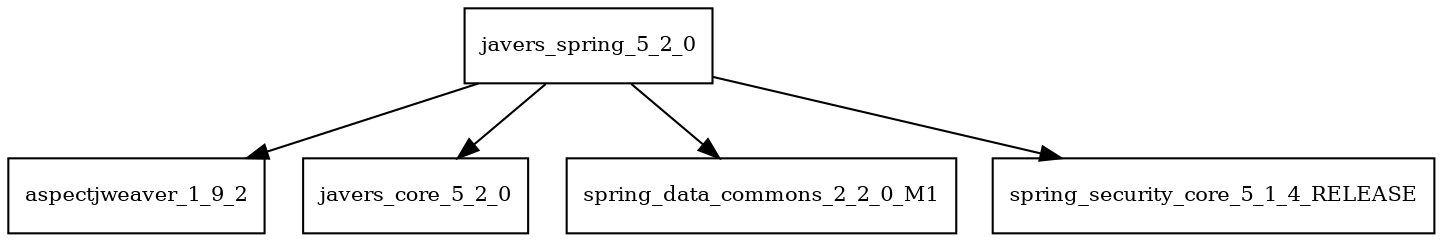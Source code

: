 digraph javers_spring_5_2_0_dependencies {
  node [shape = box, fontsize=10.0];
  javers_spring_5_2_0 -> aspectjweaver_1_9_2;
  javers_spring_5_2_0 -> javers_core_5_2_0;
  javers_spring_5_2_0 -> spring_data_commons_2_2_0_M1;
  javers_spring_5_2_0 -> spring_security_core_5_1_4_RELEASE;
}
